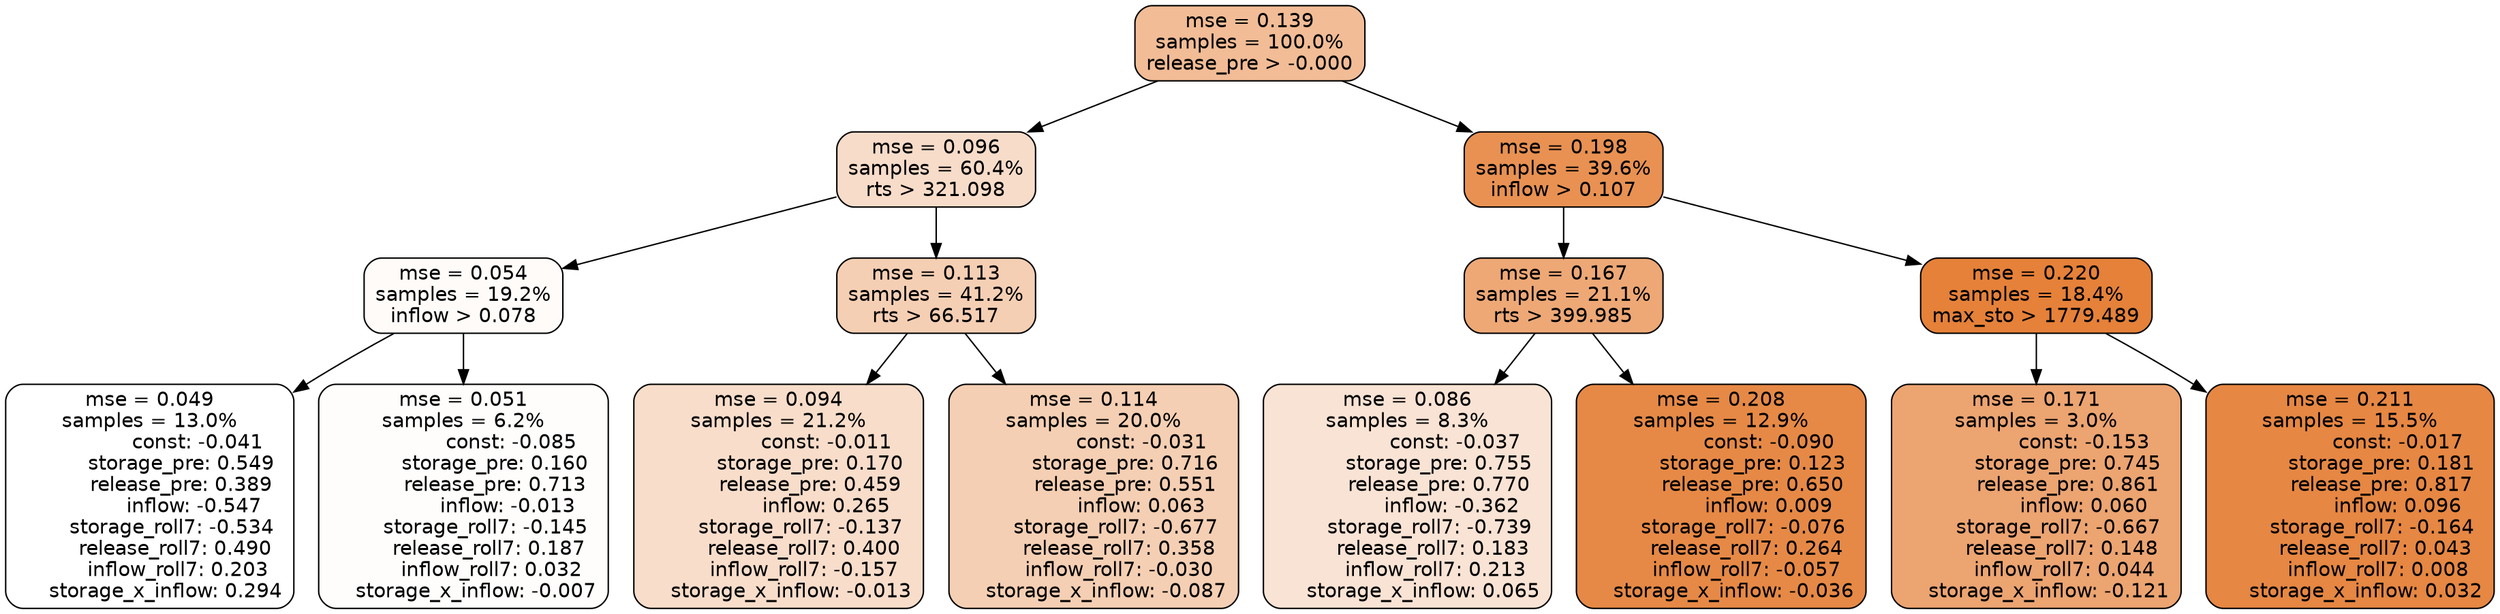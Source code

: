 digraph tree {
node [shape=rectangle, style="filled, rounded", color="black", fontname=helvetica] ;
edge [fontname=helvetica] ;
	"0" [label="mse = 0.139
samples = 100.0%
release_pre > -0.000", fillcolor="#f1bc96"]
	"1" [label="mse = 0.096
samples = 60.4%
rts > 321.098", fillcolor="#f7dcc9"]
	"8" [label="mse = 0.198
samples = 39.6%
inflow > 0.107", fillcolor="#e89152"]
	"5" [label="mse = 0.054
samples = 19.2%
inflow > 0.078", fillcolor="#fefbf9"]
	"2" [label="mse = 0.113
samples = 41.2%
rts > 66.517", fillcolor="#f5cfb4"]
	"9" [label="mse = 0.167
samples = 21.1%
rts > 399.985", fillcolor="#eda876"]
	"12" [label="mse = 0.220
samples = 18.4%
max_sto > 1779.489", fillcolor="#e58139"]
	"6" [label="mse = 0.049
samples = 13.0%
               const: -0.041
          storage_pre: 0.549
          release_pre: 0.389
              inflow: -0.547
       storage_roll7: -0.534
        release_roll7: 0.490
         inflow_roll7: 0.203
     storage_x_inflow: 0.294", fillcolor="#ffffff"]
	"7" [label="mse = 0.051
samples = 6.2%
               const: -0.085
          storage_pre: 0.160
          release_pre: 0.713
              inflow: -0.013
       storage_roll7: -0.145
        release_roll7: 0.187
         inflow_roll7: 0.032
    storage_x_inflow: -0.007", fillcolor="#fefdfc"]
	"3" [label="mse = 0.094
samples = 21.2%
               const: -0.011
          storage_pre: 0.170
          release_pre: 0.459
               inflow: 0.265
       storage_roll7: -0.137
        release_roll7: 0.400
        inflow_roll7: -0.157
    storage_x_inflow: -0.013", fillcolor="#f8ddca"]
	"4" [label="mse = 0.114
samples = 20.0%
               const: -0.031
          storage_pre: 0.716
          release_pre: 0.551
               inflow: 0.063
       storage_roll7: -0.677
        release_roll7: 0.358
        inflow_roll7: -0.030
    storage_x_inflow: -0.087", fillcolor="#f5cfb3"]
	"11" [label="mse = 0.086
samples = 8.3%
               const: -0.037
          storage_pre: 0.755
          release_pre: 0.770
              inflow: -0.362
       storage_roll7: -0.739
        release_roll7: 0.183
         inflow_roll7: 0.213
     storage_x_inflow: 0.065", fillcolor="#f9e3d4"]
	"10" [label="mse = 0.208
samples = 12.9%
               const: -0.090
          storage_pre: 0.123
          release_pre: 0.650
               inflow: 0.009
       storage_roll7: -0.076
        release_roll7: 0.264
        inflow_roll7: -0.057
    storage_x_inflow: -0.036", fillcolor="#e68946"]
	"14" [label="mse = 0.171
samples = 3.0%
               const: -0.153
          storage_pre: 0.745
          release_pre: 0.861
               inflow: 0.060
       storage_roll7: -0.667
        release_roll7: 0.148
         inflow_roll7: 0.044
    storage_x_inflow: -0.121", fillcolor="#eca471"]
	"13" [label="mse = 0.211
samples = 15.5%
               const: -0.017
          storage_pre: 0.181
          release_pre: 0.817
               inflow: 0.096
       storage_roll7: -0.164
        release_roll7: 0.043
         inflow_roll7: 0.008
     storage_x_inflow: 0.032", fillcolor="#e68743"]

	"0" -> "1"
	"0" -> "8"
	"1" -> "2"
	"1" -> "5"
	"8" -> "9"
	"8" -> "12"
	"5" -> "6"
	"5" -> "7"
	"2" -> "3"
	"2" -> "4"
	"9" -> "10"
	"9" -> "11"
	"12" -> "13"
	"12" -> "14"
}